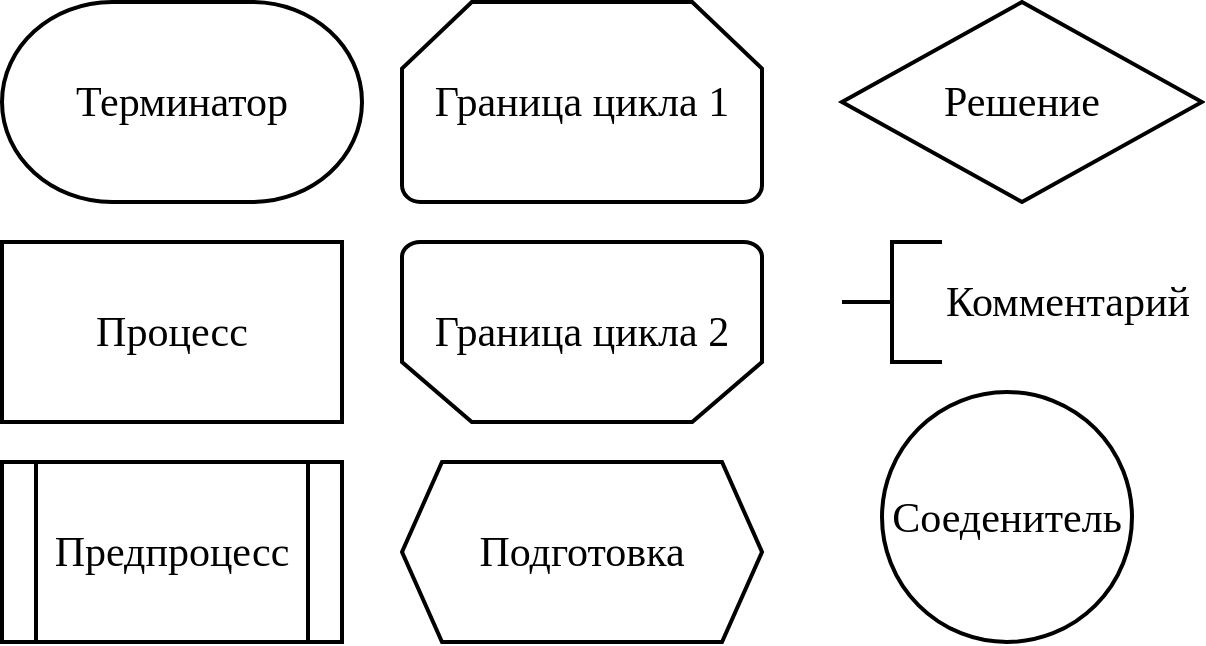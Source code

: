 <mxfile version="13.9.2" type="github">
  <diagram id="Qn-LxWEqkJF33rU7SuKG" name="Page-1">
    <mxGraphModel dx="1422" dy="763" grid="1" gridSize="10" guides="1" tooltips="1" connect="1" arrows="1" fold="1" page="1" pageScale="1" pageWidth="827" pageHeight="1169" math="0" shadow="0">
      <root>
        <mxCell id="0" />
        <mxCell id="1" parent="0" />
        <mxCell id="uf-fBz1fnUQCzqwpO4HO-1" value="Терминатор" style="strokeWidth=2;html=1;shape=mxgraph.flowchart.terminator;whiteSpace=wrap;fontFamily=Times New Roman;fontSize=21;" parent="1" vertex="1">
          <mxGeometry x="80" y="210" width="180" height="100" as="geometry" />
        </mxCell>
        <mxCell id="uf-fBz1fnUQCzqwpO4HO-2" value="Процесс" style="rounded=0;whiteSpace=wrap;html=1;strokeWidth=2;fontFamily=Times New Roman;fontSize=21;" parent="1" vertex="1">
          <mxGeometry x="80" y="330" width="170" height="90" as="geometry" />
        </mxCell>
        <mxCell id="uf-fBz1fnUQCzqwpO4HO-3" value="Предпроцесс" style="shape=process;whiteSpace=wrap;html=1;backgroundOutline=1;strokeWidth=2;fontFamily=Times New Roman;fontSize=21;" parent="1" vertex="1">
          <mxGeometry x="80" y="440" width="170" height="90" as="geometry" />
        </mxCell>
        <mxCell id="uf-fBz1fnUQCzqwpO4HO-4" value="Решение" style="strokeWidth=2;html=1;shape=mxgraph.flowchart.decision;whiteSpace=wrap;fontFamily=Times New Roman;fontSize=21;" parent="1" vertex="1">
          <mxGeometry x="500" y="210" width="180" height="100" as="geometry" />
        </mxCell>
        <mxCell id="uf-fBz1fnUQCzqwpO4HO-6" value="Граница цикла 1" style="strokeWidth=2;html=1;shape=mxgraph.flowchart.loop_limit;whiteSpace=wrap;fontFamily=Times New Roman;fontSize=21;" parent="1" vertex="1">
          <mxGeometry x="280" y="210" width="180" height="100" as="geometry" />
        </mxCell>
        <mxCell id="uf-fBz1fnUQCzqwpO4HO-7" value="Граница цикла 2" style="strokeWidth=2;html=1;shape=mxgraph.flowchart.loop_limit;whiteSpace=wrap;direction=west;fontFamily=Times New Roman;fontSize=21;" parent="1" vertex="1">
          <mxGeometry x="280" y="330" width="180" height="90" as="geometry" />
        </mxCell>
        <mxCell id="uf-fBz1fnUQCzqwpO4HO-8" value="&lt;div style=&quot;font-size: 21px;&quot;&gt;Комментарий&lt;/div&gt;" style="strokeWidth=2;html=1;shape=mxgraph.flowchart.annotation_2;align=left;labelPosition=right;pointerEvents=1;fontFamily=Times New Roman;fontSize=21;" parent="1" vertex="1">
          <mxGeometry x="500" y="330" width="50" height="60" as="geometry" />
        </mxCell>
        <mxCell id="W5fheMRVYcZ8pH724TSa-1" value="Подготовка" style="shape=hexagon;perimeter=hexagonPerimeter2;whiteSpace=wrap;html=1;fixedSize=1;fontFamily=Times New Roman;fontSize=21;strokeWidth=2;" parent="1" vertex="1">
          <mxGeometry x="280" y="440" width="180" height="90" as="geometry" />
        </mxCell>
        <mxCell id="W5fheMRVYcZ8pH724TSa-4" value="Соеденитель" style="ellipse;whiteSpace=wrap;html=1;aspect=fixed;fontFamily=Times New Roman;fontSize=21;strokeWidth=2;" parent="1" vertex="1">
          <mxGeometry x="520" y="405" width="125" height="125" as="geometry" />
        </mxCell>
      </root>
    </mxGraphModel>
  </diagram>
</mxfile>
